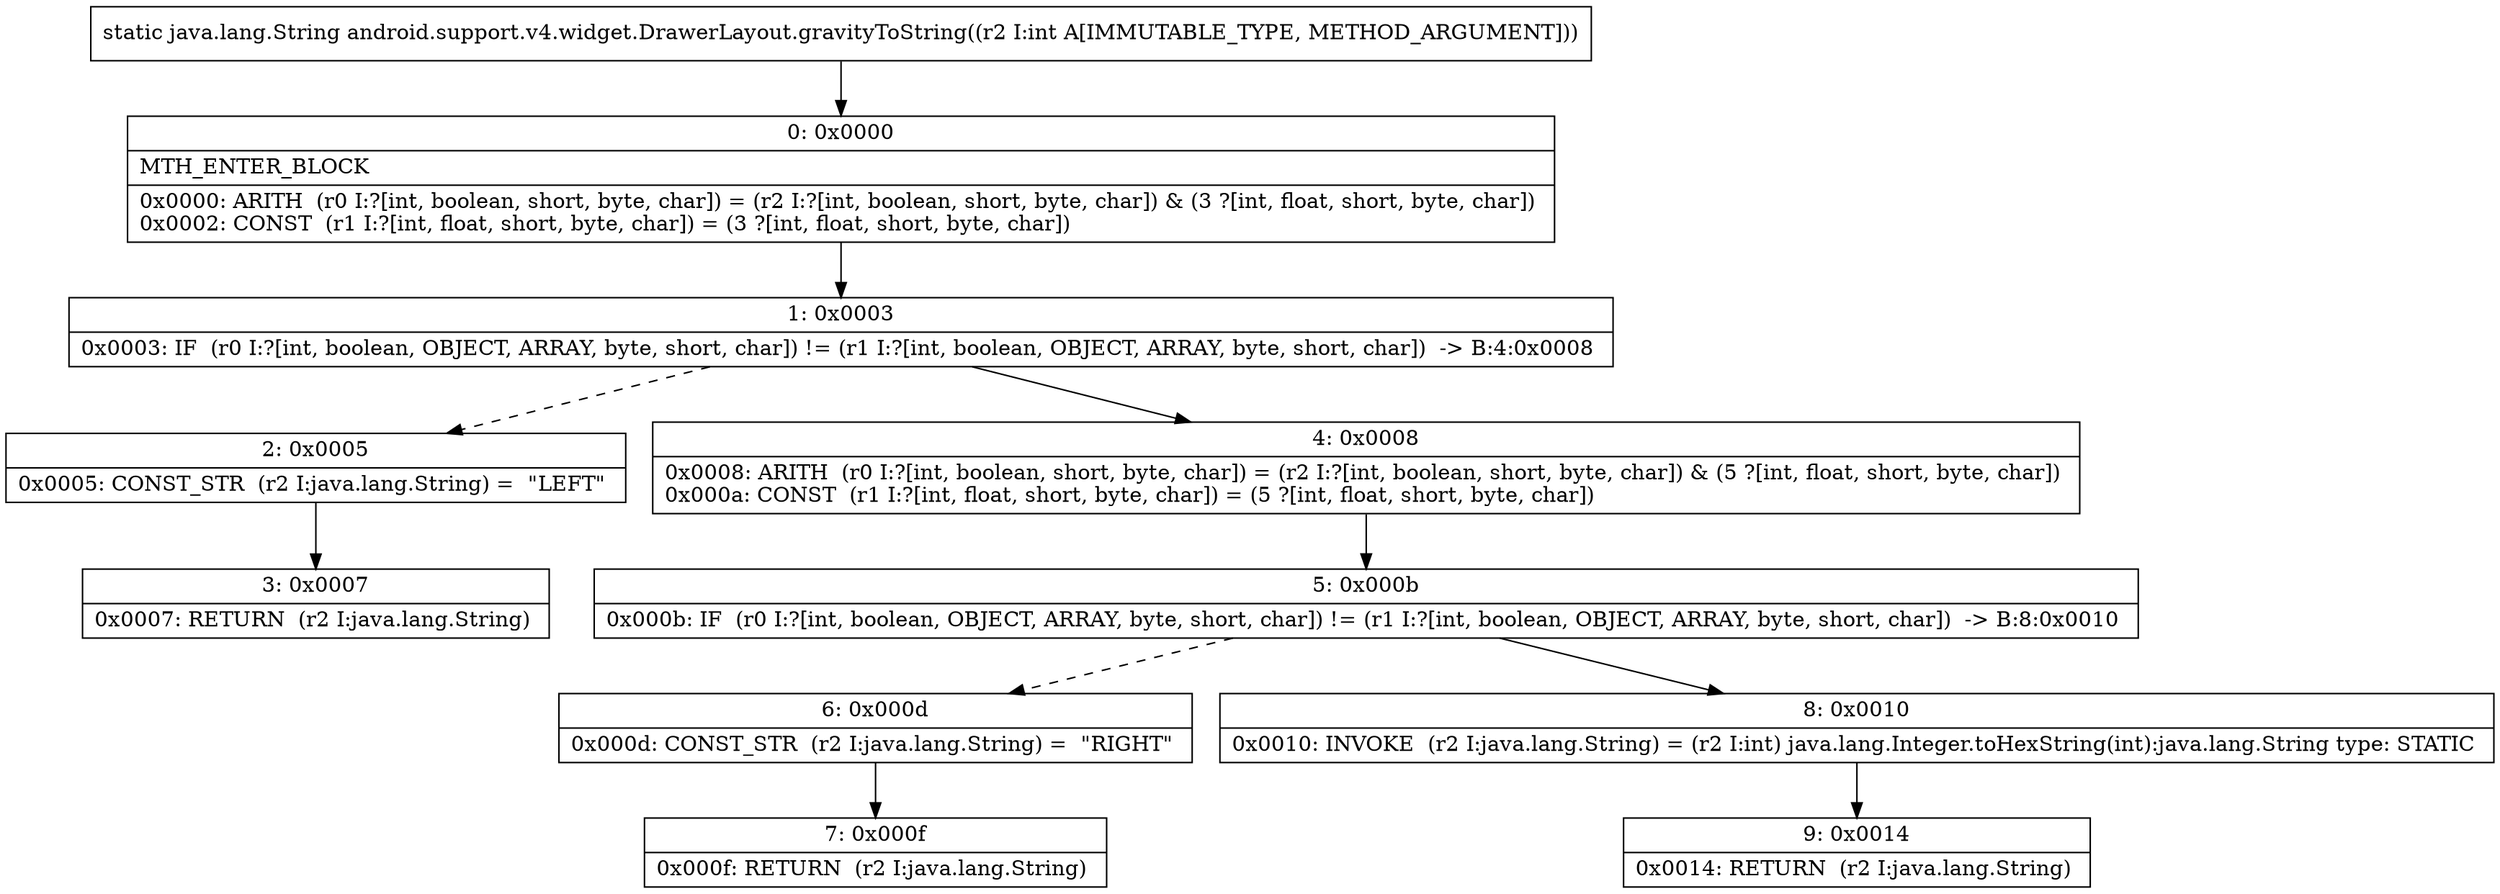 digraph "CFG forandroid.support.v4.widget.DrawerLayout.gravityToString(I)Ljava\/lang\/String;" {
Node_0 [shape=record,label="{0\:\ 0x0000|MTH_ENTER_BLOCK\l|0x0000: ARITH  (r0 I:?[int, boolean, short, byte, char]) = (r2 I:?[int, boolean, short, byte, char]) & (3 ?[int, float, short, byte, char]) \l0x0002: CONST  (r1 I:?[int, float, short, byte, char]) = (3 ?[int, float, short, byte, char]) \l}"];
Node_1 [shape=record,label="{1\:\ 0x0003|0x0003: IF  (r0 I:?[int, boolean, OBJECT, ARRAY, byte, short, char]) != (r1 I:?[int, boolean, OBJECT, ARRAY, byte, short, char])  \-\> B:4:0x0008 \l}"];
Node_2 [shape=record,label="{2\:\ 0x0005|0x0005: CONST_STR  (r2 I:java.lang.String) =  \"LEFT\" \l}"];
Node_3 [shape=record,label="{3\:\ 0x0007|0x0007: RETURN  (r2 I:java.lang.String) \l}"];
Node_4 [shape=record,label="{4\:\ 0x0008|0x0008: ARITH  (r0 I:?[int, boolean, short, byte, char]) = (r2 I:?[int, boolean, short, byte, char]) & (5 ?[int, float, short, byte, char]) \l0x000a: CONST  (r1 I:?[int, float, short, byte, char]) = (5 ?[int, float, short, byte, char]) \l}"];
Node_5 [shape=record,label="{5\:\ 0x000b|0x000b: IF  (r0 I:?[int, boolean, OBJECT, ARRAY, byte, short, char]) != (r1 I:?[int, boolean, OBJECT, ARRAY, byte, short, char])  \-\> B:8:0x0010 \l}"];
Node_6 [shape=record,label="{6\:\ 0x000d|0x000d: CONST_STR  (r2 I:java.lang.String) =  \"RIGHT\" \l}"];
Node_7 [shape=record,label="{7\:\ 0x000f|0x000f: RETURN  (r2 I:java.lang.String) \l}"];
Node_8 [shape=record,label="{8\:\ 0x0010|0x0010: INVOKE  (r2 I:java.lang.String) = (r2 I:int) java.lang.Integer.toHexString(int):java.lang.String type: STATIC \l}"];
Node_9 [shape=record,label="{9\:\ 0x0014|0x0014: RETURN  (r2 I:java.lang.String) \l}"];
MethodNode[shape=record,label="{static java.lang.String android.support.v4.widget.DrawerLayout.gravityToString((r2 I:int A[IMMUTABLE_TYPE, METHOD_ARGUMENT])) }"];
MethodNode -> Node_0;
Node_0 -> Node_1;
Node_1 -> Node_2[style=dashed];
Node_1 -> Node_4;
Node_2 -> Node_3;
Node_4 -> Node_5;
Node_5 -> Node_6[style=dashed];
Node_5 -> Node_8;
Node_6 -> Node_7;
Node_8 -> Node_9;
}

